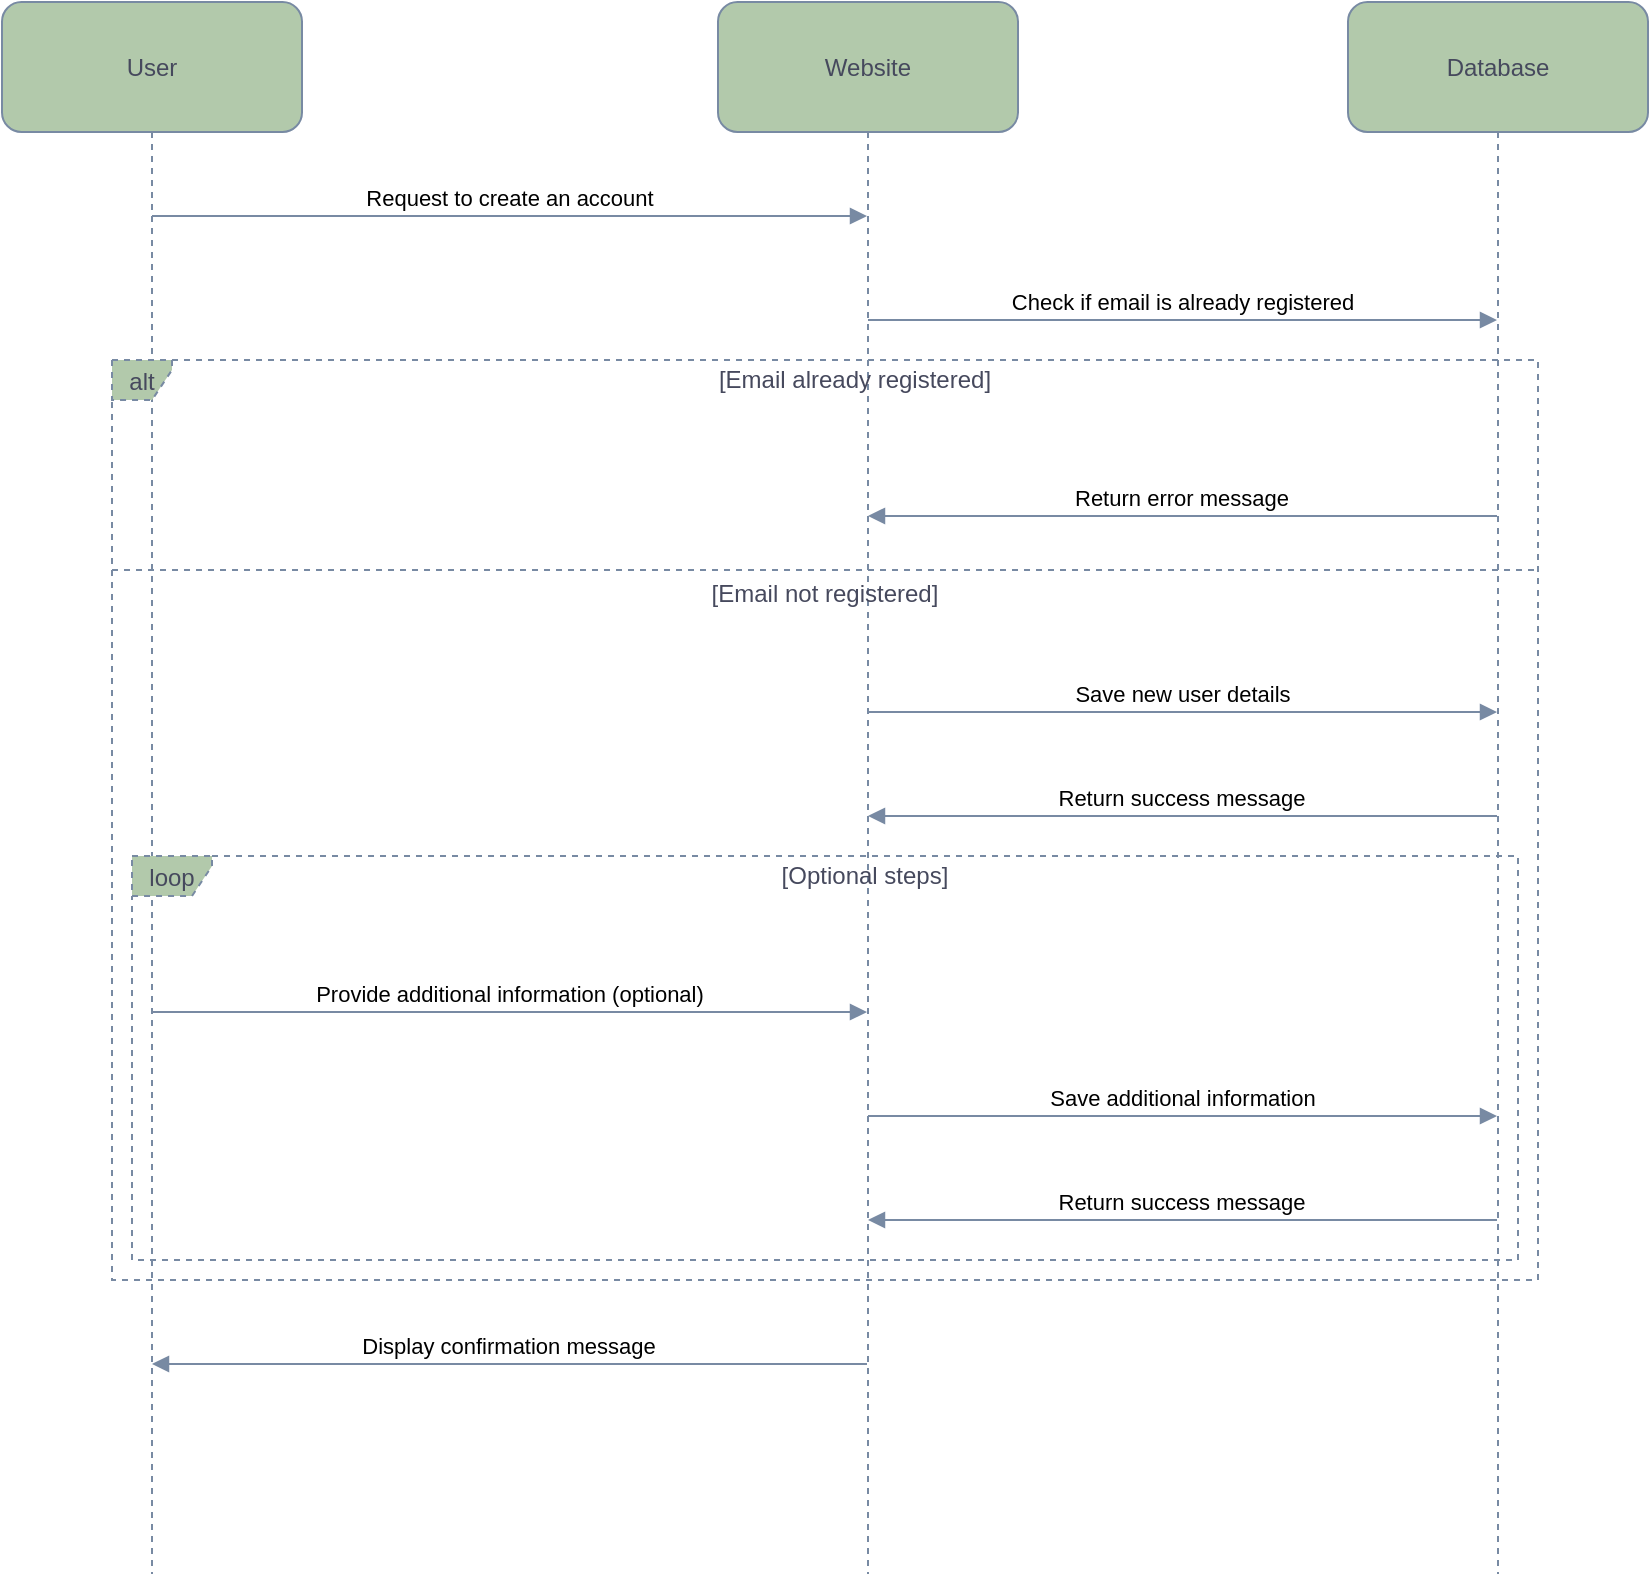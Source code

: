 <mxfile version="22.1.5" type="github">
  <diagram name="Page-1" id="vvwas6FbHUiItFAmYyI_">
    <mxGraphModel dx="1912" dy="1000" grid="1" gridSize="10" guides="1" tooltips="1" connect="1" arrows="1" fold="1" page="1" pageScale="1" pageWidth="827" pageHeight="1169" math="0" shadow="0">
      <root>
        <mxCell id="0" />
        <mxCell id="1" parent="0" />
        <mxCell id="2" value="User" style="shape=umlLifeline;perimeter=lifelinePerimeter;whiteSpace=wrap;container=1;dropTarget=0;collapsible=0;recursiveResize=0;outlineConnect=0;portConstraint=eastwest;newEdgeStyle={&quot;edgeStyle&quot;:&quot;elbowEdgeStyle&quot;,&quot;elbow&quot;:&quot;vertical&quot;,&quot;curved&quot;:0,&quot;rounded&quot;:0};size=65;rounded=1;labelBackgroundColor=none;fillColor=#B2C9AB;strokeColor=#788AA3;fontColor=#46495D;" parent="1" vertex="1">
          <mxGeometry width="150" height="786" as="geometry" />
        </mxCell>
        <mxCell id="3" value="Website" style="shape=umlLifeline;perimeter=lifelinePerimeter;whiteSpace=wrap;container=1;dropTarget=0;collapsible=0;recursiveResize=0;outlineConnect=0;portConstraint=eastwest;newEdgeStyle={&quot;edgeStyle&quot;:&quot;elbowEdgeStyle&quot;,&quot;elbow&quot;:&quot;vertical&quot;,&quot;curved&quot;:0,&quot;rounded&quot;:0};size=65;rounded=1;labelBackgroundColor=none;fillColor=#B2C9AB;strokeColor=#788AA3;fontColor=#46495D;" parent="1" vertex="1">
          <mxGeometry x="358" width="150" height="786" as="geometry" />
        </mxCell>
        <mxCell id="4" value="Database" style="shape=umlLifeline;perimeter=lifelinePerimeter;whiteSpace=wrap;container=1;dropTarget=0;collapsible=0;recursiveResize=0;outlineConnect=0;portConstraint=eastwest;newEdgeStyle={&quot;edgeStyle&quot;:&quot;elbowEdgeStyle&quot;,&quot;elbow&quot;:&quot;vertical&quot;,&quot;curved&quot;:0,&quot;rounded&quot;:0};size=65;rounded=1;labelBackgroundColor=none;fillColor=#B2C9AB;strokeColor=#788AA3;fontColor=#46495D;" parent="1" vertex="1">
          <mxGeometry x="673" width="150" height="786" as="geometry" />
        </mxCell>
        <mxCell id="5" value="loop" style="shape=umlFrame;dashed=1;pointerEvents=0;dropTarget=0;strokeColor=#788AA3;height=20;width=40;rounded=1;labelBackgroundColor=none;fillColor=#B2C9AB;fontColor=#46495D;" parent="1" vertex="1">
          <mxGeometry x="65" y="427" width="693" height="202" as="geometry" />
        </mxCell>
        <mxCell id="6" value="[Optional steps]" style="text;strokeColor=none;fillColor=none;align=center;verticalAlign=middle;whiteSpace=wrap;rounded=1;labelBackgroundColor=none;fontColor=#46495D;" parent="5" vertex="1">
          <mxGeometry x="40" width="653" height="20" as="geometry" />
        </mxCell>
        <mxCell id="7" value="alt" style="shape=umlFrame;dashed=1;pointerEvents=0;dropTarget=0;strokeColor=#788AA3;height=20;width=30;rounded=1;labelBackgroundColor=none;fillColor=#B2C9AB;fontColor=#46495D;" parent="1" vertex="1">
          <mxGeometry x="55" y="179" width="713" height="460" as="geometry" />
        </mxCell>
        <mxCell id="8" value="[Email already registered]" style="text;strokeColor=none;fillColor=none;align=center;verticalAlign=middle;whiteSpace=wrap;rounded=1;labelBackgroundColor=none;fontColor=#46495D;" parent="7" vertex="1">
          <mxGeometry x="30" width="683" height="20" as="geometry" />
        </mxCell>
        <mxCell id="9" value="[Email not registered]" style="shape=line;dashed=1;whiteSpace=wrap;verticalAlign=top;labelPosition=center;verticalLabelPosition=middle;align=center;strokeColor=#788AA3;rounded=1;labelBackgroundColor=none;fillColor=#B2C9AB;fontColor=#46495D;" parent="7" vertex="1">
          <mxGeometry y="103" width="713" height="4" as="geometry" />
        </mxCell>
        <mxCell id="10" value="Request to create an account" style="verticalAlign=bottom;endArrow=block;edgeStyle=elbowEdgeStyle;elbow=vertical;curved=0;rounded=1;labelBackgroundColor=none;strokeColor=#788AA3;fontColor=default;" parent="1" source="2" target="3" edge="1">
          <mxGeometry relative="1" as="geometry">
            <Array as="points">
              <mxPoint x="264" y="107" />
            </Array>
          </mxGeometry>
        </mxCell>
        <mxCell id="11" value="Check if email is already registered" style="verticalAlign=bottom;endArrow=block;edgeStyle=elbowEdgeStyle;elbow=vertical;curved=0;rounded=1;labelBackgroundColor=none;strokeColor=#788AA3;fontColor=default;" parent="1" source="3" target="4" edge="1">
          <mxGeometry relative="1" as="geometry">
            <Array as="points">
              <mxPoint x="601" y="159" />
            </Array>
          </mxGeometry>
        </mxCell>
        <mxCell id="12" value="Return error message" style="verticalAlign=bottom;endArrow=block;edgeStyle=elbowEdgeStyle;elbow=vertical;curved=0;rounded=1;labelBackgroundColor=none;strokeColor=#788AA3;fontColor=default;" parent="1" source="4" target="3" edge="1">
          <mxGeometry relative="1" as="geometry">
            <Array as="points">
              <mxPoint x="601" y="257" />
            </Array>
          </mxGeometry>
        </mxCell>
        <mxCell id="13" value="Save new user details" style="verticalAlign=bottom;endArrow=block;edgeStyle=elbowEdgeStyle;elbow=vertical;curved=0;rounded=1;labelBackgroundColor=none;strokeColor=#788AA3;fontColor=default;" parent="1" source="3" target="4" edge="1">
          <mxGeometry relative="1" as="geometry">
            <Array as="points">
              <mxPoint x="601" y="355" />
            </Array>
          </mxGeometry>
        </mxCell>
        <mxCell id="14" value="Return success message" style="verticalAlign=bottom;endArrow=block;edgeStyle=elbowEdgeStyle;elbow=vertical;curved=0;rounded=1;labelBackgroundColor=none;strokeColor=#788AA3;fontColor=default;" parent="1" source="4" target="3" edge="1">
          <mxGeometry relative="1" as="geometry">
            <Array as="points">
              <mxPoint x="601" y="407" />
            </Array>
          </mxGeometry>
        </mxCell>
        <mxCell id="15" value="Provide additional information (optional)" style="verticalAlign=bottom;endArrow=block;edgeStyle=elbowEdgeStyle;elbow=vertical;curved=0;rounded=1;labelBackgroundColor=none;strokeColor=#788AA3;fontColor=default;" parent="1" source="2" target="3" edge="1">
          <mxGeometry relative="1" as="geometry">
            <Array as="points">
              <mxPoint x="264" y="505" />
            </Array>
          </mxGeometry>
        </mxCell>
        <mxCell id="16" value="Save additional information" style="verticalAlign=bottom;endArrow=block;edgeStyle=elbowEdgeStyle;elbow=vertical;curved=0;rounded=1;labelBackgroundColor=none;strokeColor=#788AA3;fontColor=default;" parent="1" source="3" target="4" edge="1">
          <mxGeometry relative="1" as="geometry">
            <Array as="points">
              <mxPoint x="601" y="557" />
            </Array>
          </mxGeometry>
        </mxCell>
        <mxCell id="17" value="Return success message" style="verticalAlign=bottom;endArrow=block;edgeStyle=elbowEdgeStyle;elbow=vertical;curved=0;rounded=1;labelBackgroundColor=none;strokeColor=#788AA3;fontColor=default;" parent="1" source="4" target="3" edge="1">
          <mxGeometry relative="1" as="geometry">
            <Array as="points">
              <mxPoint x="601" y="609" />
            </Array>
          </mxGeometry>
        </mxCell>
        <mxCell id="18" value="Display confirmation message" style="verticalAlign=bottom;endArrow=block;edgeStyle=elbowEdgeStyle;elbow=vertical;curved=0;rounded=1;labelBackgroundColor=none;strokeColor=#788AA3;fontColor=default;" parent="1" source="3" target="2" edge="1">
          <mxGeometry relative="1" as="geometry">
            <Array as="points">
              <mxPoint x="264" y="681" />
            </Array>
          </mxGeometry>
        </mxCell>
      </root>
    </mxGraphModel>
  </diagram>
</mxfile>
